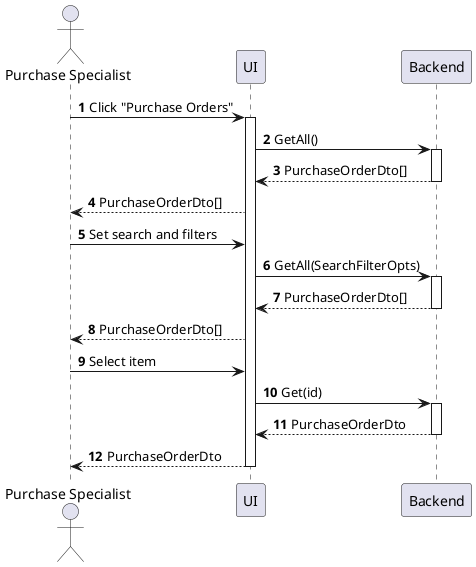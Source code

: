 @startuml purchase-order-view
autonumber

actor "Purchase Specialist" as a
participant UI as f
participant Backend as b

a -> f : Click "Purchase Orders"
activate f
f -> b : GetAll()
activate b
return PurchaseOrderDto[]
f --> a : PurchaseOrderDto[]
a -> f : Set search and filters
f -> b : GetAll(SearchFilterOpts)
activate b
return PurchaseOrderDto[]
f --> a : PurchaseOrderDto[]
a -> f : Select item
f -> b : Get(id)
activate b
return PurchaseOrderDto
return PurchaseOrderDto
@enduml